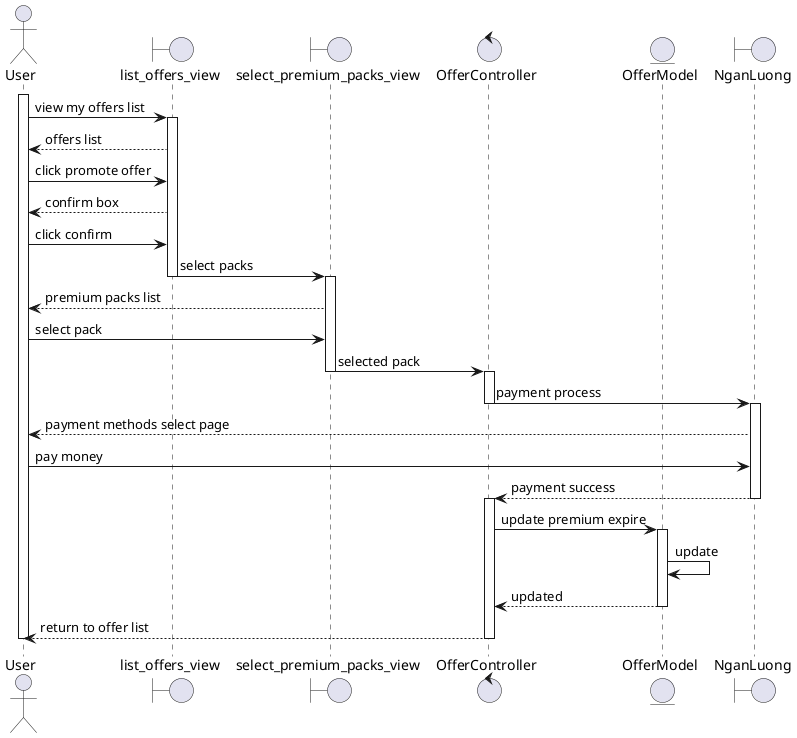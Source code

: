@startuml
actor User
boundary list_offers_view
boundary select_premium_packs_view
control OfferController
entity OfferModel
boundary NganLuong

activate User
User -> list_offers_view: view my offers list
activate list_offers_view
User <-- list_offers_view: offers list
User -> list_offers_view: click promote offer
User <-- list_offers_view: confirm box
User -> list_offers_view: click confirm
list_offers_view -> select_premium_packs_view: select packs
deactivate list_offers_view
activate select_premium_packs_view
select_premium_packs_view --> User :premium packs list
User ->select_premium_packs_view :select pack
select_premium_packs_view->OfferController:selected pack
deactivate select_premium_packs_view
activate OfferController
OfferController -> NganLuong:payment process
deactivate OfferController
activate NganLuong
NganLuong -->User:payment methods select page
User ->NganLuong:pay money
NganLuong --> OfferController:payment success
deactivate NganLuong
activate OfferController
OfferController -> OfferModel : update premium expire
activate OfferModel
OfferModel ->OfferModel:update
OfferModel --> OfferController : updated
deactivate OfferModel
OfferController --> User: return to offer list
deactivate OfferController
deactivate User

@enduml